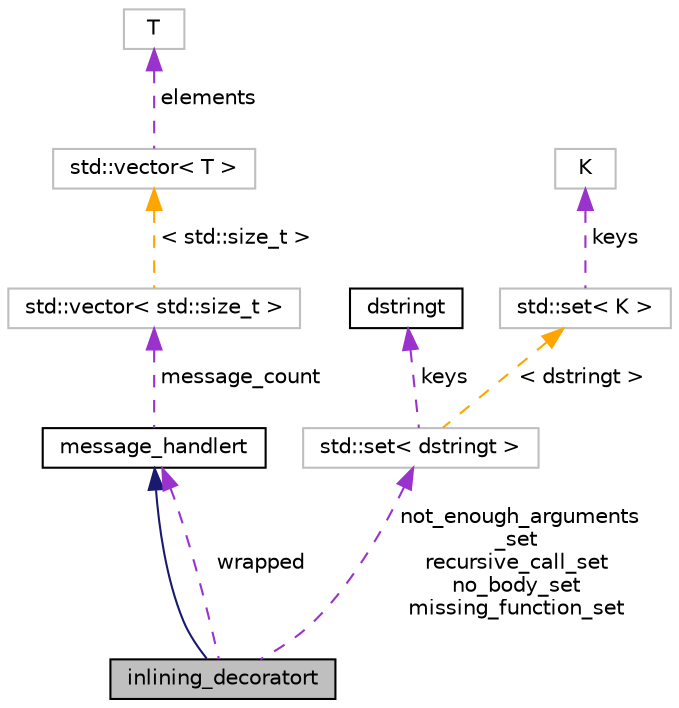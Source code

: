 digraph "inlining_decoratort"
{
 // LATEX_PDF_SIZE
  bgcolor="transparent";
  edge [fontname="Helvetica",fontsize="10",labelfontname="Helvetica",labelfontsize="10"];
  node [fontname="Helvetica",fontsize="10",shape=record];
  Node1 [label="inlining_decoratort",height=0.2,width=0.4,color="black", fillcolor="grey75", style="filled", fontcolor="black",tooltip="Decorator for a message_handlert used during function inlining that collect names of GOTO functions c..."];
  Node2 -> Node1 [dir="back",color="midnightblue",fontsize="10",style="solid",fontname="Helvetica"];
  Node2 [label="message_handlert",height=0.2,width=0.4,color="black",URL="$classmessage__handlert.html",tooltip=" "];
  Node3 -> Node2 [dir="back",color="darkorchid3",fontsize="10",style="dashed",label=" message_count" ,fontname="Helvetica"];
  Node3 [label="std::vector\< std::size_t \>",height=0.2,width=0.4,color="grey75",tooltip=" "];
  Node4 -> Node3 [dir="back",color="orange",fontsize="10",style="dashed",label=" \< std::size_t \>" ,fontname="Helvetica"];
  Node4 [label="std::vector\< T \>",height=0.2,width=0.4,color="grey75",tooltip="STL class."];
  Node5 -> Node4 [dir="back",color="darkorchid3",fontsize="10",style="dashed",label=" elements" ,fontname="Helvetica"];
  Node5 [label="T",height=0.2,width=0.4,color="grey75",tooltip=" "];
  Node2 -> Node1 [dir="back",color="darkorchid3",fontsize="10",style="dashed",label=" wrapped" ,fontname="Helvetica"];
  Node6 -> Node1 [dir="back",color="darkorchid3",fontsize="10",style="dashed",label=" not_enough_arguments\l_set\nrecursive_call_set\nno_body_set\nmissing_function_set" ,fontname="Helvetica"];
  Node6 [label="std::set\< dstringt \>",height=0.2,width=0.4,color="grey75",tooltip=" "];
  Node7 -> Node6 [dir="back",color="darkorchid3",fontsize="10",style="dashed",label=" keys" ,fontname="Helvetica"];
  Node7 [label="dstringt",height=0.2,width=0.4,color="black",URL="$classdstringt.html",tooltip="dstringt has one field, an unsigned integer no which is an index into a static table of strings."];
  Node8 -> Node6 [dir="back",color="orange",fontsize="10",style="dashed",label=" \< dstringt \>" ,fontname="Helvetica"];
  Node8 [label="std::set\< K \>",height=0.2,width=0.4,color="grey75",tooltip="STL class."];
  Node9 -> Node8 [dir="back",color="darkorchid3",fontsize="10",style="dashed",label=" keys" ,fontname="Helvetica"];
  Node9 [label="K",height=0.2,width=0.4,color="grey75",tooltip=" "];
}
